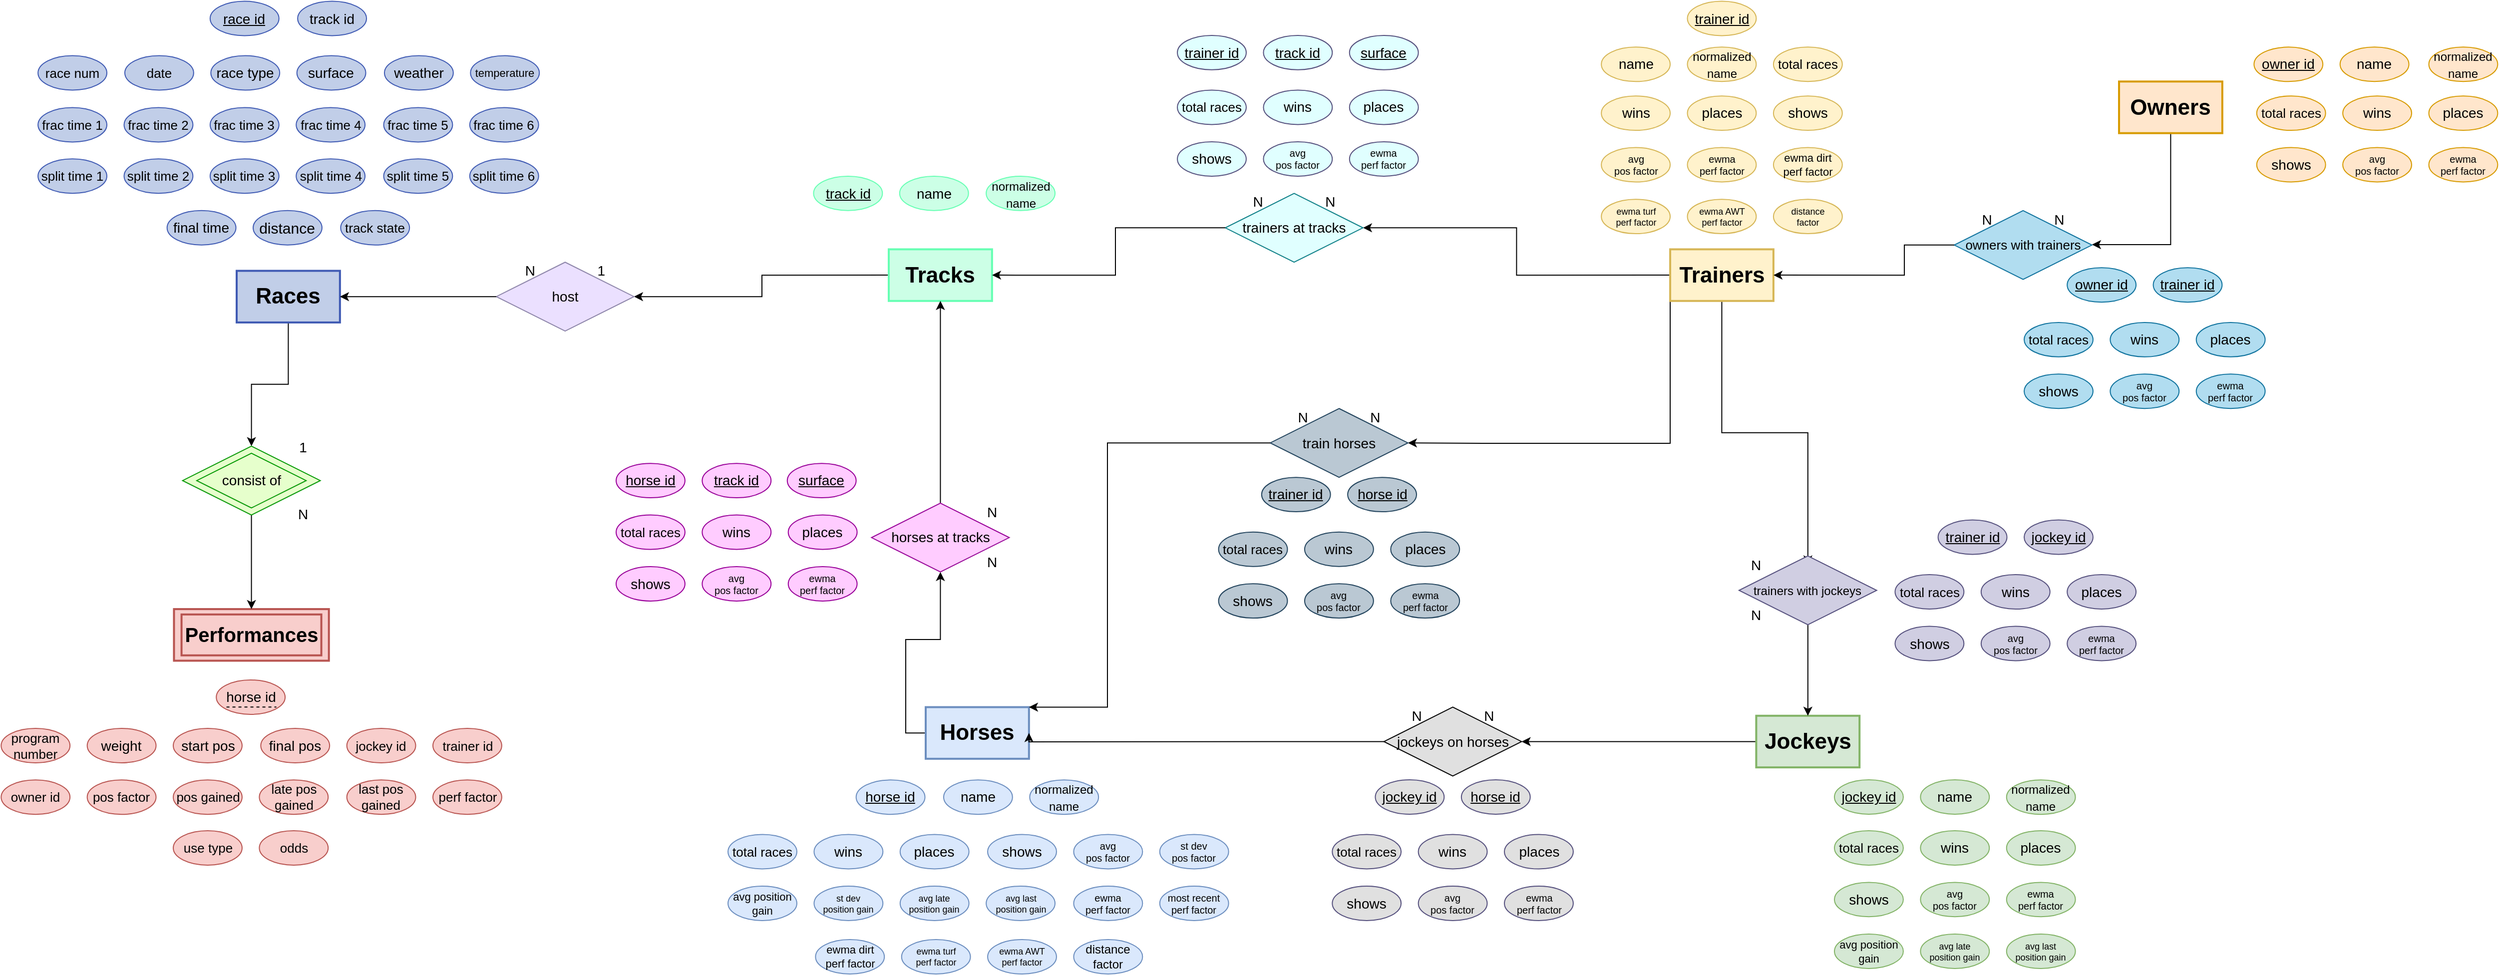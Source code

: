 <mxfile version="24.8.0">
  <diagram id="R2lEEEUBdFMjLlhIrx00" name="Page-1">
    <mxGraphModel dx="2924" dy="1042" grid="1" gridSize="10" guides="1" tooltips="1" connect="1" arrows="1" fold="1" page="1" pageScale="1" pageWidth="850" pageHeight="1100" math="0" shadow="0" extFonts="Permanent Marker^https://fonts.googleapis.com/css?family=Permanent+Marker">
      <root>
        <mxCell id="0" />
        <mxCell id="1" parent="0" />
        <mxCell id="imJ08O7aE8gu0QzwsTVR-275" style="edgeStyle=orthogonalEdgeStyle;rounded=0;orthogonalLoop=1;jettySize=auto;html=1;exitX=0.5;exitY=1;exitDx=0;exitDy=0;entryX=0.5;entryY=0;entryDx=0;entryDy=0;" parent="1" source="j_OEzUGsQaTigC9FzTrX-2" target="imJ08O7aE8gu0QzwsTVR-7" edge="1">
          <mxGeometry relative="1" as="geometry">
            <mxPoint x="-590" y="500" as="targetPoint" />
          </mxGeometry>
        </mxCell>
        <mxCell id="j_OEzUGsQaTigC9FzTrX-2" value="Races" style="text;html=1;align=center;verticalAlign=middle;whiteSpace=wrap;rounded=0;strokeColor=#3F5AB3;fillColor=#C1CEE8;strokeWidth=2;fontStyle=1;container=0;fontSize=22;" parent="1" vertex="1">
          <mxGeometry x="-609.996" y="330.243" width="103.415" height="51.707" as="geometry" />
        </mxCell>
        <mxCell id="imJ08O7aE8gu0QzwsTVR-168" style="edgeStyle=orthogonalEdgeStyle;rounded=0;orthogonalLoop=1;jettySize=auto;html=1;exitX=0;exitY=0.5;exitDx=0;exitDy=0;entryX=0.5;entryY=1;entryDx=0;entryDy=0;" parent="1" source="j_OEzUGsQaTigC9FzTrX-4" target="j_OEzUGsQaTigC9FzTrX-57" edge="1">
          <mxGeometry relative="1" as="geometry" />
        </mxCell>
        <mxCell id="j_OEzUGsQaTigC9FzTrX-4" value="Horses" style="text;html=1;align=center;verticalAlign=middle;whiteSpace=wrap;rounded=0;strokeColor=#6c8ebf;fillColor=#dae8fc;strokeWidth=2;fontStyle=1;container=0;fontSize=22;" parent="1" vertex="1">
          <mxGeometry x="80.0" y="767.237" width="103.415" height="51.707" as="geometry" />
        </mxCell>
        <mxCell id="imJ08O7aE8gu0QzwsTVR-159" style="edgeStyle=orthogonalEdgeStyle;rounded=0;orthogonalLoop=1;jettySize=auto;html=1;exitX=0;exitY=0.5;exitDx=0;exitDy=0;entryX=1;entryY=1;entryDx=0;entryDy=0;" parent="1" source="j_OEzUGsQaTigC9FzTrX-5" target="j_OEzUGsQaTigC9FzTrX-54" edge="1">
          <mxGeometry relative="1" as="geometry">
            <Array as="points">
              <mxPoint x="730" y="802" />
              <mxPoint x="730" y="802" />
            </Array>
          </mxGeometry>
        </mxCell>
        <mxCell id="j_OEzUGsQaTigC9FzTrX-5" value="Jockeys" style="text;html=1;align=center;verticalAlign=middle;whiteSpace=wrap;rounded=0;strokeColor=#82b366;fillColor=#d5e8d4;strokeWidth=2;fontStyle=1;container=0;fontSize=22;" parent="1" vertex="1">
          <mxGeometry x="911.701" y="775.86" width="103.415" height="51.707" as="geometry" />
        </mxCell>
        <mxCell id="imJ08O7aE8gu0QzwsTVR-272" style="edgeStyle=orthogonalEdgeStyle;rounded=0;orthogonalLoop=1;jettySize=auto;html=1;exitX=0;exitY=0.5;exitDx=0;exitDy=0;entryX=1;entryY=1;entryDx=0;entryDy=0;" parent="1" source="j_OEzUGsQaTigC9FzTrX-6" target="j_OEzUGsQaTigC9FzTrX-49" edge="1">
          <mxGeometry relative="1" as="geometry">
            <Array as="points">
              <mxPoint x="-84" y="335" />
              <mxPoint x="-84" y="356" />
            </Array>
          </mxGeometry>
        </mxCell>
        <mxCell id="j_OEzUGsQaTigC9FzTrX-6" value="Tracks" style="text;html=1;align=center;verticalAlign=middle;whiteSpace=wrap;rounded=0;strokeColor=#66FFB3;fillColor=#CCFFE6;strokeWidth=2;fontStyle=1;container=0;fontSize=22;" parent="1" vertex="1">
          <mxGeometry x="43.002" y="308.702" width="103.415" height="51.707" as="geometry" />
        </mxCell>
        <mxCell id="imJ08O7aE8gu0QzwsTVR-165" style="edgeStyle=orthogonalEdgeStyle;rounded=0;orthogonalLoop=1;jettySize=auto;html=1;exitX=0.5;exitY=1;exitDx=0;exitDy=0;entryX=1;entryY=1;entryDx=0;entryDy=0;" parent="1" source="j_OEzUGsQaTigC9FzTrX-7" target="j_OEzUGsQaTigC9FzTrX-51" edge="1">
          <mxGeometry relative="1" as="geometry">
            <Array as="points">
              <mxPoint x="1327" y="304" />
              <mxPoint x="1248" y="304" />
            </Array>
          </mxGeometry>
        </mxCell>
        <mxCell id="j_OEzUGsQaTigC9FzTrX-7" value="Owners" style="text;html=1;align=center;verticalAlign=middle;whiteSpace=wrap;rounded=0;strokeColor=#d79b00;fillColor=#ffe6cc;strokeWidth=2;fontStyle=1;flipH=0;flipV=1;container=0;fontSize=22;" parent="1" vertex="1">
          <mxGeometry x="1275.003" y="140.654" width="103.415" height="51.707" as="geometry" />
        </mxCell>
        <mxCell id="imJ08O7aE8gu0QzwsTVR-155" style="edgeStyle=orthogonalEdgeStyle;rounded=0;orthogonalLoop=1;jettySize=auto;html=1;exitX=0.5;exitY=1;exitDx=0;exitDy=0;entryX=1;entryY=0;entryDx=0;entryDy=0;" parent="1" source="j_OEzUGsQaTigC9FzTrX-8" target="imJ08O7aE8gu0QzwsTVR-152" edge="1">
          <mxGeometry relative="1" as="geometry" />
        </mxCell>
        <mxCell id="imJ08O7aE8gu0QzwsTVR-160" style="edgeStyle=orthogonalEdgeStyle;rounded=0;orthogonalLoop=1;jettySize=auto;html=1;exitX=0;exitY=1;exitDx=0;exitDy=0;entryX=1;entryY=1;entryDx=0;entryDy=0;" parent="1" source="j_OEzUGsQaTigC9FzTrX-8" target="j_OEzUGsQaTigC9FzTrX-65" edge="1">
          <mxGeometry relative="1" as="geometry">
            <Array as="points">
              <mxPoint x="825" y="503" />
              <mxPoint x="638" y="503" />
            </Array>
          </mxGeometry>
        </mxCell>
        <mxCell id="imJ08O7aE8gu0QzwsTVR-171" style="edgeStyle=orthogonalEdgeStyle;rounded=0;orthogonalLoop=1;jettySize=auto;html=1;exitX=0;exitY=0.5;exitDx=0;exitDy=0;entryX=1;entryY=0.5;entryDx=0;entryDy=0;" parent="1" source="j_OEzUGsQaTigC9FzTrX-8" target="j_OEzUGsQaTigC9FzTrX-74" edge="1">
          <mxGeometry relative="1" as="geometry" />
        </mxCell>
        <mxCell id="j_OEzUGsQaTigC9FzTrX-8" value="Trainers" style="text;html=1;align=center;verticalAlign=middle;whiteSpace=wrap;rounded=0;strokeColor=#d6b656;fillColor=#fff2cc;strokeWidth=2;fontStyle=1;container=0;fontSize=22;" parent="1" vertex="1">
          <mxGeometry x="825.521" y="308.702" width="103.415" height="51.707" as="geometry" />
        </mxCell>
        <mxCell id="j_OEzUGsQaTigC9FzTrX-15" value="&lt;font style=&quot;font-size: 14px;&quot;&gt;host&lt;/font&gt;" style="rhombus;whiteSpace=wrap;html=1;container=0;fontSize=14;fillColor=#EBE0FF;strokeColor=#8F87AB;" parent="1" vertex="1">
          <mxGeometry x="-350.004" y="321.621" width="137.886" height="68.943" as="geometry" />
        </mxCell>
        <mxCell id="j_OEzUGsQaTigC9FzTrX-22" value="&lt;font style=&quot;font-size: 14px;&quot;&gt;jockeys on horses&lt;/font&gt;" style="rhombus;whiteSpace=wrap;html=1;container=0;fontSize=14;fillColor=#E0E0E0;" parent="1" vertex="1">
          <mxGeometry x="538.859" y="767.239" width="137.886" height="68.943" as="geometry" />
        </mxCell>
        <mxCell id="j_OEzUGsQaTigC9FzTrX-37" value="&lt;font style=&quot;font-size: 13px;&quot;&gt;owners with trainers&lt;/font&gt;" style="rhombus;whiteSpace=wrap;html=1;fontSize=14;flipH=0;flipV=1;container=0;fillColor=#b1ddf0;strokeColor=#10739e;" parent="1" vertex="1">
          <mxGeometry x="1110.005" y="269.914" width="137.886" height="68.943" as="geometry" />
        </mxCell>
        <mxCell id="imJ08O7aE8gu0QzwsTVR-274" style="edgeStyle=orthogonalEdgeStyle;rounded=0;orthogonalLoop=1;jettySize=auto;html=1;exitX=0;exitY=1;exitDx=0;exitDy=0;entryX=1;entryY=0.5;entryDx=0;entryDy=0;" parent="1" source="j_OEzUGsQaTigC9FzTrX-49" target="j_OEzUGsQaTigC9FzTrX-2" edge="1">
          <mxGeometry relative="1" as="geometry">
            <Array as="points">
              <mxPoint x="-390" y="356" />
              <mxPoint x="-390" y="356" />
            </Array>
          </mxGeometry>
        </mxCell>
        <mxCell id="j_OEzUGsQaTigC9FzTrX-49" value="N&amp;nbsp; &amp;nbsp; &amp;nbsp; &amp;nbsp; &amp;nbsp; &amp;nbsp; &amp;nbsp; &amp;nbsp; 1" style="text;html=1;align=center;verticalAlign=middle;whiteSpace=wrap;rounded=0;container=0;fontSize=14;" parent="1" vertex="1">
          <mxGeometry x="-350.004" y="304.385" width="137.886" height="51.707" as="geometry" />
        </mxCell>
        <mxCell id="imJ08O7aE8gu0QzwsTVR-166" style="edgeStyle=orthogonalEdgeStyle;rounded=0;orthogonalLoop=1;jettySize=auto;html=1;exitX=0;exitY=1;exitDx=0;exitDy=0;entryX=1;entryY=0.5;entryDx=0;entryDy=0;" parent="1" source="j_OEzUGsQaTigC9FzTrX-51" target="j_OEzUGsQaTigC9FzTrX-8" edge="1">
          <mxGeometry relative="1" as="geometry">
            <Array as="points">
              <mxPoint x="1060" y="304" />
              <mxPoint x="1060" y="335" />
            </Array>
          </mxGeometry>
        </mxCell>
        <mxCell id="j_OEzUGsQaTigC9FzTrX-51" value="N&amp;nbsp; &amp;nbsp; &amp;nbsp; &amp;nbsp; &amp;nbsp; &amp;nbsp; &amp;nbsp; &amp;nbsp; N" style="text;html=1;align=center;verticalAlign=middle;whiteSpace=wrap;rounded=0;container=0;fontSize=14;fillColor=none;strokeColor=none;" parent="1" vertex="1">
          <mxGeometry x="1110.005" y="252.678" width="137.886" height="51.707" as="geometry" />
        </mxCell>
        <mxCell id="imJ08O7aE8gu0QzwsTVR-162" style="edgeStyle=orthogonalEdgeStyle;rounded=0;orthogonalLoop=1;jettySize=auto;html=1;exitX=0;exitY=1;exitDx=0;exitDy=0;entryX=1;entryY=0.5;entryDx=0;entryDy=0;" parent="1" source="j_OEzUGsQaTigC9FzTrX-54" target="j_OEzUGsQaTigC9FzTrX-4" edge="1">
          <mxGeometry relative="1" as="geometry">
            <Array as="points">
              <mxPoint x="470" y="802" />
              <mxPoint x="470" y="802" />
            </Array>
          </mxGeometry>
        </mxCell>
        <mxCell id="j_OEzUGsQaTigC9FzTrX-54" value="N&amp;nbsp; &amp;nbsp; &amp;nbsp; &amp;nbsp; &amp;nbsp; &amp;nbsp; &amp;nbsp; &amp;nbsp; N" style="text;html=1;align=center;verticalAlign=middle;whiteSpace=wrap;rounded=0;container=0;fontSize=14;fillColor=none;" parent="1" vertex="1">
          <mxGeometry x="538.859" y="750.003" width="137.886" height="51.707" as="geometry" />
        </mxCell>
        <mxCell id="imJ08O7aE8gu0QzwsTVR-169" style="edgeStyle=orthogonalEdgeStyle;rounded=0;orthogonalLoop=1;jettySize=auto;html=1;exitX=0.5;exitY=0;exitDx=0;exitDy=0;entryX=0.5;entryY=1;entryDx=0;entryDy=0;" parent="1" source="j_OEzUGsQaTigC9FzTrX-57" target="j_OEzUGsQaTigC9FzTrX-6" edge="1">
          <mxGeometry relative="1" as="geometry" />
        </mxCell>
        <mxCell id="j_OEzUGsQaTigC9FzTrX-57" value="&lt;font style=&quot;font-size: 14px;&quot;&gt;horses at tracks&lt;/font&gt;" style="rhombus;whiteSpace=wrap;html=1;fontSize=14;container=0;fillColor=#FFCCFF;strokeColor=#990099;" parent="1" vertex="1">
          <mxGeometry x="25.771" y="562.926" width="137.886" height="68.943" as="geometry" />
        </mxCell>
        <mxCell id="j_OEzUGsQaTigC9FzTrX-64" value="&lt;font style=&quot;font-size: 14px;&quot;&gt;train horses&lt;/font&gt;" style="rhombus;whiteSpace=wrap;html=1;container=0;fontSize=14;fillColor=#bac8d3;strokeColor=#23445d;" parent="1" vertex="1">
          <mxGeometry x="425.004" y="468.131" width="137.886" height="68.943" as="geometry" />
        </mxCell>
        <mxCell id="imJ08O7aE8gu0QzwsTVR-161" style="edgeStyle=orthogonalEdgeStyle;rounded=0;orthogonalLoop=1;jettySize=auto;html=1;exitX=0;exitY=1;exitDx=0;exitDy=0;entryX=1;entryY=0;entryDx=0;entryDy=0;" parent="1" source="j_OEzUGsQaTigC9FzTrX-65" target="j_OEzUGsQaTigC9FzTrX-4" edge="1">
          <mxGeometry relative="1" as="geometry">
            <Array as="points">
              <mxPoint x="262" y="503" />
            </Array>
          </mxGeometry>
        </mxCell>
        <mxCell id="j_OEzUGsQaTigC9FzTrX-65" value="N&amp;nbsp; &amp;nbsp; &amp;nbsp; &amp;nbsp; &amp;nbsp; &amp;nbsp; &amp;nbsp; &amp;nbsp; N" style="text;html=1;align=center;verticalAlign=middle;whiteSpace=wrap;rounded=0;container=0;fontSize=14;fillColor=none;strokeColor=none;" parent="1" vertex="1">
          <mxGeometry x="425.004" y="450.895" width="137.886" height="51.707" as="geometry" />
        </mxCell>
        <mxCell id="j_OEzUGsQaTigC9FzTrX-74" value="trainers at tracks" style="rhombus;whiteSpace=wrap;html=1;fontSize=14;container=0;fillColor=#E0FFFF;strokeColor=#0e8088;" parent="1" vertex="1">
          <mxGeometry x="379.995" y="252.675" width="137.886" height="68.943" as="geometry" />
        </mxCell>
        <mxCell id="imJ08O7aE8gu0QzwsTVR-172" style="edgeStyle=orthogonalEdgeStyle;rounded=0;orthogonalLoop=1;jettySize=auto;html=1;exitX=0;exitY=1;exitDx=0;exitDy=0;entryX=1;entryY=0.5;entryDx=0;entryDy=0;" parent="1" source="j_OEzUGsQaTigC9FzTrX-75" target="j_OEzUGsQaTigC9FzTrX-6" edge="1">
          <mxGeometry relative="1" as="geometry">
            <Array as="points">
              <mxPoint x="270" y="287" />
              <mxPoint x="270" y="335" />
            </Array>
          </mxGeometry>
        </mxCell>
        <mxCell id="j_OEzUGsQaTigC9FzTrX-75" value="N&amp;nbsp; &amp;nbsp; &amp;nbsp; &amp;nbsp; &amp;nbsp; &amp;nbsp; &amp;nbsp; &amp;nbsp; N" style="text;html=1;align=center;verticalAlign=middle;whiteSpace=wrap;rounded=0;container=0;fontSize=14;fillColor=none;strokeColor=none;" parent="1" vertex="1">
          <mxGeometry x="379.995" y="235.439" width="137.886" height="51.707" as="geometry" />
        </mxCell>
        <mxCell id="imJ08O7aE8gu0QzwsTVR-156" style="edgeStyle=orthogonalEdgeStyle;rounded=0;orthogonalLoop=1;jettySize=auto;html=1;exitX=0.5;exitY=1;exitDx=0;exitDy=0;entryX=0.5;entryY=0;entryDx=0;entryDy=0;" parent="1" source="j_OEzUGsQaTigC9FzTrX-78" target="j_OEzUGsQaTigC9FzTrX-5" edge="1">
          <mxGeometry relative="1" as="geometry" />
        </mxCell>
        <mxCell id="j_OEzUGsQaTigC9FzTrX-78" value="&lt;font style=&quot;font-size: 12px;&quot;&gt;trainers with jockeys&lt;/font&gt;" style="rhombus;whiteSpace=wrap;html=1;fontSize=14;flipH=0;flipV=1;container=0;fillColor=#d0cee2;strokeColor=#56517e;" parent="1" vertex="1">
          <mxGeometry x="894.467" y="615.78" width="137.886" height="68.943" as="geometry" />
        </mxCell>
        <mxCell id="imJ08O7aE8gu0QzwsTVR-3" value="" style="text;html=1;align=center;verticalAlign=middle;whiteSpace=wrap;rounded=0;strokeColor=#b85450;fillColor=#f8cecc;strokeWidth=2;fontStyle=1;container=0;fontSize=22;" parent="1" vertex="1">
          <mxGeometry x="-672.77" y="669.035" width="155.122" height="51.707" as="geometry" />
        </mxCell>
        <mxCell id="imJ08O7aE8gu0QzwsTVR-276" style="edgeStyle=orthogonalEdgeStyle;rounded=0;orthogonalLoop=1;jettySize=auto;html=1;exitX=0.5;exitY=1;exitDx=0;exitDy=0;entryX=0.5;entryY=0;entryDx=0;entryDy=0;" parent="1" source="imJ08O7aE8gu0QzwsTVR-7" target="imJ08O7aE8gu0QzwsTVR-3" edge="1">
          <mxGeometry relative="1" as="geometry" />
        </mxCell>
        <mxCell id="imJ08O7aE8gu0QzwsTVR-7" value="" style="rhombus;whiteSpace=wrap;html=1;container=0;fontSize=14;fillColor=#E6FFCC;strokeColor=#009900;perimeterSpacing=0;" parent="1" vertex="1">
          <mxGeometry x="-664.15" y="505.857" width="137.886" height="68.943" as="geometry" />
        </mxCell>
        <mxCell id="imJ08O7aE8gu0QzwsTVR-86" value="total races" style="ellipse;whiteSpace=wrap;html=1;fontSize=13;container=0;fillColor=#dae8fc;strokeColor=#6c8ebf;" parent="1" vertex="1">
          <mxGeometry x="-117.973" y="894.8" width="68.943" height="34.472" as="geometry" />
        </mxCell>
        <mxCell id="imJ08O7aE8gu0QzwsTVR-87" value="wins" style="ellipse;whiteSpace=wrap;html=1;fontSize=14;container=0;fillColor=#dae8fc;strokeColor=#6c8ebf;" parent="1" vertex="1">
          <mxGeometry x="-31.794" y="894.8" width="68.943" height="34.472" as="geometry" />
        </mxCell>
        <mxCell id="imJ08O7aE8gu0QzwsTVR-88" value="places" style="ellipse;whiteSpace=wrap;html=1;fontSize=14;container=0;fillColor=#dae8fc;strokeColor=#6c8ebf;" parent="1" vertex="1">
          <mxGeometry x="54.385" y="894.8" width="68.943" height="34.472" as="geometry" />
        </mxCell>
        <mxCell id="imJ08O7aE8gu0QzwsTVR-89" value="shows" style="ellipse;whiteSpace=wrap;html=1;fontSize=14;container=0;fillColor=#dae8fc;strokeColor=#6c8ebf;" parent="1" vertex="1">
          <mxGeometry x="142.027" y="894.797" width="68.943" height="34.472" as="geometry" />
        </mxCell>
        <mxCell id="imJ08O7aE8gu0QzwsTVR-116" value="&lt;font style=&quot;font-size: 13px;&quot;&gt;total races&lt;/font&gt;" style="ellipse;whiteSpace=wrap;html=1;fontSize=14;container=0;fillColor=#ffe6cc;strokeColor=#d79b00;" parent="1" vertex="1">
          <mxGeometry x="1412.889" y="155.091" width="68.943" height="34.472" as="geometry" />
        </mxCell>
        <mxCell id="imJ08O7aE8gu0QzwsTVR-117" value="wins" style="ellipse;whiteSpace=wrap;html=1;fontSize=14;container=0;fillColor=#ffe6cc;strokeColor=#d79b00;" parent="1" vertex="1">
          <mxGeometry x="1499.068" y="155.091" width="68.943" height="34.472" as="geometry" />
        </mxCell>
        <mxCell id="imJ08O7aE8gu0QzwsTVR-118" value="places" style="ellipse;whiteSpace=wrap;html=1;fontSize=14;container=0;fillColor=#ffe6cc;strokeColor=#d79b00;" parent="1" vertex="1">
          <mxGeometry x="1585.247" y="155.091" width="68.943" height="34.472" as="geometry" />
        </mxCell>
        <mxCell id="imJ08O7aE8gu0QzwsTVR-119" value="shows" style="ellipse;whiteSpace=wrap;html=1;fontSize=14;container=0;fillColor=#ffe6cc;strokeColor=#d79b00;" parent="1" vertex="1">
          <mxGeometry x="1412.889" y="206.798" width="68.943" height="34.472" as="geometry" />
        </mxCell>
        <mxCell id="imJ08O7aE8gu0QzwsTVR-120" value="&lt;font style=&quot;font-size: 10px;&quot;&gt;avg&lt;/font&gt;&lt;div style=&quot;font-size: 10px;&quot;&gt;&lt;span style=&quot;background-color: initial; font-size: 10px;&quot;&gt;pos factor&lt;/span&gt;&lt;/div&gt;" style="ellipse;whiteSpace=wrap;html=1;fontSize=10;container=0;fillColor=#ffe6cc;strokeColor=#d79b00;" parent="1" vertex="1">
          <mxGeometry x="1499.068" y="206.798" width="68.943" height="34.472" as="geometry" />
        </mxCell>
        <mxCell id="imJ08O7aE8gu0QzwsTVR-121" value="&lt;font style=&quot;font-size: 10px;&quot;&gt; ewma&lt;/font&gt;&lt;div style=&quot;font-size: 10px;&quot;&gt;&lt;font style=&quot;font-size: 10px;&quot;&gt;perf factor&lt;/font&gt;&lt;/div&gt;" style="ellipse;whiteSpace=wrap;html=1;fontSize=10;container=0;fillColor=#ffe6cc;strokeColor=#d79b00;" parent="1" vertex="1">
          <mxGeometry x="1585.247" y="206.798" width="68.943" height="34.472" as="geometry" />
        </mxCell>
        <mxCell id="imJ08O7aE8gu0QzwsTVR-147" value="1&lt;div style=&quot;font-size: 14px;&quot;&gt;&lt;br style=&quot;font-size: 14px;&quot;&gt;&lt;/div&gt;&lt;div style=&quot;font-size: 14px;&quot;&gt;&lt;br style=&quot;font-size: 14px;&quot;&gt;&lt;/div&gt;&lt;div style=&quot;font-size: 14px;&quot;&gt;&lt;br style=&quot;font-size: 14px;&quot;&gt;&lt;/div&gt;&lt;div style=&quot;font-size: 14px;&quot;&gt;N&lt;/div&gt;" style="text;html=1;align=center;verticalAlign=middle;whiteSpace=wrap;rounded=0;container=0;fontSize=14;" parent="1" vertex="1">
          <mxGeometry x="-595.207" y="514.475" width="103.415" height="51.707" as="geometry" />
        </mxCell>
        <mxCell id="imJ08O7aE8gu0QzwsTVR-151" value="N&lt;div style=&quot;font-size: 14px;&quot;&gt;&lt;br style=&quot;font-size: 14px;&quot;&gt;&lt;/div&gt;&lt;div style=&quot;font-size: 14px;&quot;&gt;&lt;br style=&quot;font-size: 14px;&quot;&gt;&lt;/div&gt;&lt;div style=&quot;font-size: 14px;&quot;&gt;N&lt;/div&gt;" style="text;html=1;align=center;verticalAlign=middle;whiteSpace=wrap;rounded=0;container=0;fontSize=14;fillColor=none;" parent="1" vertex="1">
          <mxGeometry x="94.714" y="571.544" width="103.415" height="51.707" as="geometry" />
        </mxCell>
        <mxCell id="imJ08O7aE8gu0QzwsTVR-152" value="N&lt;div style=&quot;font-size: 14px;&quot;&gt;&lt;br style=&quot;font-size: 14px;&quot;&gt;&lt;/div&gt;&lt;div style=&quot;font-size: 14px;&quot;&gt;&lt;br style=&quot;font-size: 14px;&quot;&gt;&lt;/div&gt;&lt;div style=&quot;font-size: 14px;&quot;&gt;N&lt;/div&gt;" style="text;html=1;align=center;verticalAlign=middle;whiteSpace=wrap;rounded=0;container=0;fontSize=14;" parent="1" vertex="1">
          <mxGeometry x="859.995" y="624.398" width="103.415" height="51.707" as="geometry" />
        </mxCell>
        <mxCell id="imJ08O7aE8gu0QzwsTVR-173" value="&lt;u&gt;owner id&lt;/u&gt;" style="ellipse;whiteSpace=wrap;html=1;fontSize=14;container=0;fillColor=#ffe6cc;strokeColor=#d79b00;" parent="1" vertex="1">
          <mxGeometry x="1410.168" y="106.181" width="68.943" height="34.472" as="geometry" />
        </mxCell>
        <mxCell id="imJ08O7aE8gu0QzwsTVR-174" value="name" style="ellipse;whiteSpace=wrap;html=1;fontSize=14;container=0;fillColor=#ffe6cc;strokeColor=#d79b00;" parent="1" vertex="1">
          <mxGeometry x="1496.347" y="106.181" width="68.943" height="34.472" as="geometry" />
        </mxCell>
        <mxCell id="imJ08O7aE8gu0QzwsTVR-175" value="&lt;font style=&quot;font-size: 13px;&quot;&gt;total races&lt;/font&gt;" style="ellipse;whiteSpace=wrap;html=1;fontSize=14;container=0;fillColor=#b1ddf0;strokeColor=#10739e;" parent="1" vertex="1">
          <mxGeometry x="1179.999" y="381.951" width="68.943" height="34.472" as="geometry" />
        </mxCell>
        <mxCell id="imJ08O7aE8gu0QzwsTVR-176" value="wins" style="ellipse;whiteSpace=wrap;html=1;fontSize=14;container=0;fillColor=#b1ddf0;strokeColor=#10739e;" parent="1" vertex="1">
          <mxGeometry x="1266.178" y="381.951" width="68.943" height="34.472" as="geometry" />
        </mxCell>
        <mxCell id="imJ08O7aE8gu0QzwsTVR-177" value="places" style="ellipse;whiteSpace=wrap;html=1;fontSize=14;container=0;fillColor=#b1ddf0;strokeColor=#10739e;" parent="1" vertex="1">
          <mxGeometry x="1352.357" y="381.951" width="68.943" height="34.472" as="geometry" />
        </mxCell>
        <mxCell id="imJ08O7aE8gu0QzwsTVR-178" value="shows" style="ellipse;whiteSpace=wrap;html=1;fontSize=14;container=0;fillColor=#b1ddf0;strokeColor=#10739e;" parent="1" vertex="1">
          <mxGeometry x="1179.999" y="433.658" width="68.943" height="34.472" as="geometry" />
        </mxCell>
        <mxCell id="imJ08O7aE8gu0QzwsTVR-179" value="&lt;font style=&quot;font-size: 10px;&quot;&gt;avg&lt;/font&gt;&lt;div style=&quot;font-size: 10px;&quot;&gt;&lt;span style=&quot;background-color: initial; font-size: 10px;&quot;&gt;pos factor&lt;/span&gt;&lt;/div&gt;" style="ellipse;whiteSpace=wrap;html=1;fontSize=10;container=0;fillColor=#b1ddf0;strokeColor=#10739e;" parent="1" vertex="1">
          <mxGeometry x="1266.178" y="433.658" width="68.943" height="34.472" as="geometry" />
        </mxCell>
        <mxCell id="imJ08O7aE8gu0QzwsTVR-180" value="&lt;font style=&quot;font-size: 10px;&quot;&gt; ewma&lt;/font&gt;&lt;div style=&quot;font-size: 10px;&quot;&gt;&lt;font style=&quot;font-size: 10px;&quot;&gt;perf factor&lt;/font&gt;&lt;/div&gt;" style="ellipse;whiteSpace=wrap;html=1;fontSize=10;container=0;fillColor=#b1ddf0;strokeColor=#10739e;" parent="1" vertex="1">
          <mxGeometry x="1352.357" y="433.658" width="68.943" height="34.472" as="geometry" />
        </mxCell>
        <mxCell id="imJ08O7aE8gu0QzwsTVR-181" value="&lt;u&gt;owner id&lt;/u&gt;" style="ellipse;whiteSpace=wrap;html=1;fontSize=14;container=0;fillColor=#b1ddf0;strokeColor=#10739e;" parent="1" vertex="1">
          <mxGeometry x="1223.088" y="327.151" width="68.943" height="34.472" as="geometry" />
        </mxCell>
        <mxCell id="imJ08O7aE8gu0QzwsTVR-182" value="&lt;u&gt;trainer id&lt;/u&gt;" style="ellipse;whiteSpace=wrap;html=1;fontSize=14;container=0;fillColor=#b1ddf0;strokeColor=#10739e;" parent="1" vertex="1">
          <mxGeometry x="1309.267" y="327.151" width="68.943" height="34.472" as="geometry" />
        </mxCell>
        <mxCell id="imJ08O7aE8gu0QzwsTVR-183" value="&lt;font style=&quot;font-size: 13px;&quot;&gt;total races&lt;/font&gt;" style="ellipse;whiteSpace=wrap;html=1;fontSize=14;container=0;fillColor=#d0cee2;strokeColor=#56517e;" parent="1" vertex="1">
          <mxGeometry x="1050.729" y="634.561" width="68.943" height="34.472" as="geometry" />
        </mxCell>
        <mxCell id="imJ08O7aE8gu0QzwsTVR-184" value="wins" style="ellipse;whiteSpace=wrap;html=1;fontSize=14;container=0;fillColor=#d0cee2;strokeColor=#56517e;" parent="1" vertex="1">
          <mxGeometry x="1136.908" y="634.561" width="68.943" height="34.472" as="geometry" />
        </mxCell>
        <mxCell id="imJ08O7aE8gu0QzwsTVR-185" value="places" style="ellipse;whiteSpace=wrap;html=1;fontSize=14;container=0;fillColor=#d0cee2;strokeColor=#56517e;" parent="1" vertex="1">
          <mxGeometry x="1223.087" y="634.561" width="68.943" height="34.472" as="geometry" />
        </mxCell>
        <mxCell id="imJ08O7aE8gu0QzwsTVR-186" value="shows" style="ellipse;whiteSpace=wrap;html=1;fontSize=14;container=0;fillColor=#d0cee2;strokeColor=#56517e;" parent="1" vertex="1">
          <mxGeometry x="1050.729" y="686.268" width="68.943" height="34.472" as="geometry" />
        </mxCell>
        <mxCell id="imJ08O7aE8gu0QzwsTVR-187" value="&lt;font style=&quot;font-size: 10px;&quot;&gt;avg&lt;/font&gt;&lt;div style=&quot;font-size: 10px;&quot;&gt;&lt;span style=&quot;background-color: initial; font-size: 10px;&quot;&gt;pos factor&lt;/span&gt;&lt;/div&gt;" style="ellipse;whiteSpace=wrap;html=1;fontSize=10;container=0;fillColor=#d0cee2;strokeColor=#56517e;" parent="1" vertex="1">
          <mxGeometry x="1136.908" y="686.268" width="68.943" height="34.472" as="geometry" />
        </mxCell>
        <mxCell id="imJ08O7aE8gu0QzwsTVR-188" value="&lt;font style=&quot;font-size: 10px;&quot;&gt; ewma&lt;/font&gt;&lt;div style=&quot;font-size: 10px;&quot;&gt;&lt;font style=&quot;font-size: 10px;&quot;&gt;perf factor&lt;/font&gt;&lt;/div&gt;" style="ellipse;whiteSpace=wrap;html=1;fontSize=10;container=0;fillColor=#d0cee2;strokeColor=#56517e;" parent="1" vertex="1">
          <mxGeometry x="1223.087" y="686.268" width="68.943" height="34.472" as="geometry" />
        </mxCell>
        <mxCell id="imJ08O7aE8gu0QzwsTVR-189" value="&lt;u&gt;trainer id&lt;/u&gt;" style="ellipse;whiteSpace=wrap;html=1;fontSize=14;container=0;fillColor=#d0cee2;strokeColor=#56517e;" parent="1" vertex="1">
          <mxGeometry x="1093.818" y="579.761" width="68.943" height="34.472" as="geometry" />
        </mxCell>
        <mxCell id="imJ08O7aE8gu0QzwsTVR-190" value="&lt;u&gt;jockey id&lt;/u&gt;" style="ellipse;whiteSpace=wrap;html=1;fontSize=14;container=0;fillColor=#d0cee2;strokeColor=#56517e;" parent="1" vertex="1">
          <mxGeometry x="1179.997" y="579.761" width="68.943" height="34.472" as="geometry" />
        </mxCell>
        <mxCell id="imJ08O7aE8gu0QzwsTVR-191" value="&lt;font style=&quot;font-size: 13px;&quot;&gt;total races&lt;/font&gt;" style="ellipse;whiteSpace=wrap;html=1;fontSize=14;container=0;fillColor=#d5e8d4;strokeColor=#82b366;" parent="1" vertex="1">
          <mxGeometry x="989.999" y="890.981" width="68.943" height="34.472" as="geometry" />
        </mxCell>
        <mxCell id="imJ08O7aE8gu0QzwsTVR-192" value="wins" style="ellipse;whiteSpace=wrap;html=1;fontSize=14;container=0;fillColor=#d5e8d4;strokeColor=#82b366;" parent="1" vertex="1">
          <mxGeometry x="1076.178" y="890.981" width="68.943" height="34.472" as="geometry" />
        </mxCell>
        <mxCell id="imJ08O7aE8gu0QzwsTVR-193" value="places" style="ellipse;whiteSpace=wrap;html=1;fontSize=14;container=0;fillColor=#d5e8d4;strokeColor=#82b366;" parent="1" vertex="1">
          <mxGeometry x="1162.357" y="890.981" width="68.943" height="34.472" as="geometry" />
        </mxCell>
        <mxCell id="imJ08O7aE8gu0QzwsTVR-194" value="shows" style="ellipse;whiteSpace=wrap;html=1;fontSize=14;container=0;fillColor=#d5e8d4;strokeColor=#82b366;" parent="1" vertex="1">
          <mxGeometry x="989.999" y="942.688" width="68.943" height="34.472" as="geometry" />
        </mxCell>
        <mxCell id="imJ08O7aE8gu0QzwsTVR-195" value="&lt;font style=&quot;font-size: 10px;&quot;&gt;avg&lt;/font&gt;&lt;div style=&quot;font-size: 10px;&quot;&gt;&lt;span style=&quot;background-color: initial; font-size: 10px;&quot;&gt;pos factor&lt;/span&gt;&lt;/div&gt;" style="ellipse;whiteSpace=wrap;html=1;fontSize=10;container=0;fillColor=#d5e8d4;strokeColor=#82b366;" parent="1" vertex="1">
          <mxGeometry x="1076.178" y="942.688" width="68.943" height="34.472" as="geometry" />
        </mxCell>
        <mxCell id="imJ08O7aE8gu0QzwsTVR-196" value="&lt;font style=&quot;font-size: 10px;&quot;&gt; ewma&lt;/font&gt;&lt;div style=&quot;font-size: 10px;&quot;&gt;&lt;font style=&quot;font-size: 10px;&quot;&gt;perf factor&lt;/font&gt;&lt;/div&gt;" style="ellipse;whiteSpace=wrap;html=1;fontSize=10;container=0;fillColor=#d5e8d4;strokeColor=#82b366;" parent="1" vertex="1">
          <mxGeometry x="1162.357" y="942.688" width="68.943" height="34.472" as="geometry" />
        </mxCell>
        <mxCell id="imJ08O7aE8gu0QzwsTVR-197" value="&lt;u&gt;jockey id&lt;/u&gt;" style="ellipse;whiteSpace=wrap;html=1;fontSize=14;container=0;fillColor=#d5e8d4;strokeColor=#82b366;" parent="1" vertex="1">
          <mxGeometry x="989.998" y="840.001" width="68.943" height="34.472" as="geometry" />
        </mxCell>
        <mxCell id="imJ08O7aE8gu0QzwsTVR-198" value="name" style="ellipse;whiteSpace=wrap;html=1;fontSize=14;container=0;fillColor=#d5e8d4;strokeColor=#82b366;" parent="1" vertex="1">
          <mxGeometry x="1076.177" y="840.001" width="68.943" height="34.472" as="geometry" />
        </mxCell>
        <mxCell id="imJ08O7aE8gu0QzwsTVR-199" value="avg position&lt;div style=&quot;font-size: 11px;&quot;&gt;&lt;span style=&quot;background-color: initial; font-size: 11px;&quot;&gt;gain&lt;/span&gt;&lt;/div&gt;" style="ellipse;whiteSpace=wrap;html=1;fontSize=11;container=0;fillColor=#d5e8d4;strokeColor=#82b366;" parent="1" vertex="1">
          <mxGeometry x="989.999" y="994.468" width="68.943" height="34.472" as="geometry" />
        </mxCell>
        <mxCell id="imJ08O7aE8gu0QzwsTVR-200" value="avg late&lt;div style=&quot;font-size: 9px;&quot;&gt;position gain&lt;/div&gt;" style="ellipse;whiteSpace=wrap;html=1;fontSize=9;container=0;fillColor=#d5e8d4;strokeColor=#82b366;" parent="1" vertex="1">
          <mxGeometry x="1076.179" y="994.468" width="68.943" height="34.472" as="geometry" />
        </mxCell>
        <mxCell id="imJ08O7aE8gu0QzwsTVR-201" value="avg last&lt;div style=&quot;font-size: 9px;&quot;&gt;position gain&lt;/div&gt;" style="ellipse;whiteSpace=wrap;html=1;fontSize=9;container=0;fillColor=#d5e8d4;strokeColor=#82b366;" parent="1" vertex="1">
          <mxGeometry x="1162.359" y="994.468" width="68.943" height="34.472" as="geometry" />
        </mxCell>
        <mxCell id="imJ08O7aE8gu0QzwsTVR-202" value="&lt;font style=&quot;font-size: 13px;&quot;&gt;total races&lt;/font&gt;" style="ellipse;whiteSpace=wrap;html=1;fontSize=14;container=0;fillColor=#fff2cc;strokeColor=#d6b656;" parent="1" vertex="1">
          <mxGeometry x="928.939" y="106.181" width="68.943" height="34.472" as="geometry" />
        </mxCell>
        <mxCell id="imJ08O7aE8gu0QzwsTVR-203" value="wins" style="ellipse;whiteSpace=wrap;html=1;fontSize=14;container=0;fillColor=#fff2cc;strokeColor=#d6b656;" parent="1" vertex="1">
          <mxGeometry x="756.578" y="155.091" width="68.943" height="34.472" as="geometry" />
        </mxCell>
        <mxCell id="imJ08O7aE8gu0QzwsTVR-204" value="places" style="ellipse;whiteSpace=wrap;html=1;fontSize=14;container=0;fillColor=#fff2cc;strokeColor=#d6b656;" parent="1" vertex="1">
          <mxGeometry x="842.757" y="155.091" width="68.943" height="34.472" as="geometry" />
        </mxCell>
        <mxCell id="imJ08O7aE8gu0QzwsTVR-205" value="shows" style="ellipse;whiteSpace=wrap;html=1;fontSize=14;container=0;fillColor=#fff2cc;strokeColor=#d6b656;" parent="1" vertex="1">
          <mxGeometry x="928.939" y="155.088" width="68.943" height="34.472" as="geometry" />
        </mxCell>
        <mxCell id="imJ08O7aE8gu0QzwsTVR-206" value="&lt;font style=&quot;font-size: 10px;&quot;&gt;avg&lt;/font&gt;&lt;div style=&quot;font-size: 10px;&quot;&gt;&lt;span style=&quot;background-color: initial; font-size: 10px;&quot;&gt;pos factor&lt;/span&gt;&lt;/div&gt;" style="ellipse;whiteSpace=wrap;html=1;fontSize=10;container=0;fillColor=#fff2cc;strokeColor=#d6b656;" parent="1" vertex="1">
          <mxGeometry x="756.578" y="206.798" width="68.943" height="34.472" as="geometry" />
        </mxCell>
        <mxCell id="imJ08O7aE8gu0QzwsTVR-207" value="&lt;font style=&quot;font-size: 10px;&quot;&gt; ewma&lt;/font&gt;&lt;div style=&quot;font-size: 10px;&quot;&gt;&lt;font style=&quot;font-size: 10px;&quot;&gt;perf factor&lt;/font&gt;&lt;/div&gt;" style="ellipse;whiteSpace=wrap;html=1;fontSize=10;container=0;fillColor=#fff2cc;strokeColor=#d6b656;" parent="1" vertex="1">
          <mxGeometry x="842.757" y="206.798" width="68.943" height="34.472" as="geometry" />
        </mxCell>
        <mxCell id="imJ08O7aE8gu0QzwsTVR-208" value="&lt;u&gt;trainer id&lt;/u&gt;" style="ellipse;whiteSpace=wrap;html=1;fontSize=14;container=0;fillColor=#fff2cc;strokeColor=#d6b656;" parent="1" vertex="1">
          <mxGeometry x="842.758" y="60.271" width="68.943" height="34.472" as="geometry" />
        </mxCell>
        <mxCell id="imJ08O7aE8gu0QzwsTVR-209" value="name" style="ellipse;whiteSpace=wrap;html=1;fontSize=14;container=0;fillColor=#fff2cc;strokeColor=#d6b656;" parent="1" vertex="1">
          <mxGeometry x="756.577" y="106.181" width="68.943" height="34.472" as="geometry" />
        </mxCell>
        <mxCell id="imJ08O7aE8gu0QzwsTVR-210" value=" ewma dirt&lt;div&gt;perf factor&lt;/div&gt;" style="ellipse;whiteSpace=wrap;html=1;fontSize=11;container=0;fillColor=#fff2cc;strokeColor=#d6b656;" parent="1" vertex="1">
          <mxGeometry x="928.939" y="206.798" width="68.943" height="34.472" as="geometry" />
        </mxCell>
        <mxCell id="imJ08O7aE8gu0QzwsTVR-211" value=" ewma turf&lt;div&gt;perf factor&lt;/div&gt;" style="ellipse;whiteSpace=wrap;html=1;fontSize=9;container=0;fillColor=#fff2cc;strokeColor=#d6b656;" parent="1" vertex="1">
          <mxGeometry x="756.579" y="258.578" width="68.943" height="34.472" as="geometry" />
        </mxCell>
        <mxCell id="imJ08O7aE8gu0QzwsTVR-212" value=" ewma AWT&lt;div&gt;perf factor&lt;/div&gt;" style="ellipse;whiteSpace=wrap;html=1;fontSize=9;container=0;fillColor=#fff2cc;strokeColor=#d6b656;" parent="1" vertex="1">
          <mxGeometry x="842.759" y="258.578" width="68.943" height="34.472" as="geometry" />
        </mxCell>
        <mxCell id="imJ08O7aE8gu0QzwsTVR-213" value="&lt;font style=&quot;font-size: 13px;&quot;&gt;total races&lt;/font&gt;" style="ellipse;whiteSpace=wrap;html=1;fontSize=14;container=0;fillColor=#bac8d3;strokeColor=#23445d;" parent="1" vertex="1">
          <mxGeometry x="373.299" y="591.871" width="68.943" height="34.472" as="geometry" />
        </mxCell>
        <mxCell id="imJ08O7aE8gu0QzwsTVR-214" value="wins" style="ellipse;whiteSpace=wrap;html=1;fontSize=14;container=0;fillColor=#bac8d3;strokeColor=#23445d;" parent="1" vertex="1">
          <mxGeometry x="459.478" y="591.871" width="68.943" height="34.472" as="geometry" />
        </mxCell>
        <mxCell id="imJ08O7aE8gu0QzwsTVR-215" value="places" style="ellipse;whiteSpace=wrap;html=1;fontSize=14;container=0;fillColor=#bac8d3;strokeColor=#23445d;" parent="1" vertex="1">
          <mxGeometry x="545.657" y="591.871" width="68.943" height="34.472" as="geometry" />
        </mxCell>
        <mxCell id="imJ08O7aE8gu0QzwsTVR-216" value="shows" style="ellipse;whiteSpace=wrap;html=1;fontSize=14;container=0;fillColor=#bac8d3;strokeColor=#23445d;" parent="1" vertex="1">
          <mxGeometry x="373.299" y="643.578" width="68.943" height="34.472" as="geometry" />
        </mxCell>
        <mxCell id="imJ08O7aE8gu0QzwsTVR-217" value="&lt;font style=&quot;font-size: 10px;&quot;&gt;avg&lt;/font&gt;&lt;div style=&quot;font-size: 10px;&quot;&gt;&lt;span style=&quot;background-color: initial; font-size: 10px;&quot;&gt;pos factor&lt;/span&gt;&lt;/div&gt;" style="ellipse;whiteSpace=wrap;html=1;fontSize=10;container=0;fillColor=#bac8d3;strokeColor=#23445d;" parent="1" vertex="1">
          <mxGeometry x="459.478" y="643.578" width="68.943" height="34.472" as="geometry" />
        </mxCell>
        <mxCell id="imJ08O7aE8gu0QzwsTVR-218" value="&lt;font style=&quot;font-size: 10px;&quot;&gt; ewma&lt;/font&gt;&lt;div style=&quot;font-size: 10px;&quot;&gt;&lt;font style=&quot;font-size: 10px;&quot;&gt;perf factor&lt;/font&gt;&lt;/div&gt;" style="ellipse;whiteSpace=wrap;html=1;fontSize=10;container=0;fillColor=#bac8d3;strokeColor=#23445d;" parent="1" vertex="1">
          <mxGeometry x="545.657" y="643.578" width="68.943" height="34.472" as="geometry" />
        </mxCell>
        <mxCell id="imJ08O7aE8gu0QzwsTVR-219" value="&lt;u&gt;trainer id&lt;/u&gt;" style="ellipse;whiteSpace=wrap;html=1;fontSize=14;container=0;fillColor=#bac8d3;strokeColor=#23445d;" parent="1" vertex="1">
          <mxGeometry x="416.388" y="537.071" width="68.943" height="34.472" as="geometry" />
        </mxCell>
        <mxCell id="imJ08O7aE8gu0QzwsTVR-220" value="&lt;u&gt;horse id&lt;/u&gt;" style="ellipse;whiteSpace=wrap;html=1;fontSize=14;container=0;fillColor=#bac8d3;strokeColor=#23445d;" parent="1" vertex="1">
          <mxGeometry x="502.567" y="537.071" width="68.943" height="34.472" as="geometry" />
        </mxCell>
        <mxCell id="imJ08O7aE8gu0QzwsTVR-221" value="&lt;font style=&quot;font-size: 13px;&quot;&gt;total races&lt;/font&gt;" style="ellipse;whiteSpace=wrap;html=1;fontSize=14;container=0;fillColor=#E0E0E0;strokeColor=#56517e;" parent="1" vertex="1">
          <mxGeometry x="487.149" y="894.801" width="68.943" height="34.472" as="geometry" />
        </mxCell>
        <mxCell id="imJ08O7aE8gu0QzwsTVR-222" value="wins" style="ellipse;whiteSpace=wrap;html=1;fontSize=14;container=0;fillColor=#E0E0E0;strokeColor=#56517e;" parent="1" vertex="1">
          <mxGeometry x="573.328" y="894.801" width="68.943" height="34.472" as="geometry" />
        </mxCell>
        <mxCell id="imJ08O7aE8gu0QzwsTVR-223" value="places" style="ellipse;whiteSpace=wrap;html=1;fontSize=14;container=0;fillColor=#E0E0E0;strokeColor=#56517e;" parent="1" vertex="1">
          <mxGeometry x="659.507" y="894.801" width="68.943" height="34.472" as="geometry" />
        </mxCell>
        <mxCell id="imJ08O7aE8gu0QzwsTVR-224" value="shows" style="ellipse;whiteSpace=wrap;html=1;fontSize=14;container=0;fillColor=#E0E0E0;strokeColor=#56517e;" parent="1" vertex="1">
          <mxGeometry x="487.149" y="946.508" width="68.943" height="34.472" as="geometry" />
        </mxCell>
        <mxCell id="imJ08O7aE8gu0QzwsTVR-225" value="&lt;font style=&quot;font-size: 10px;&quot;&gt;avg&lt;/font&gt;&lt;div style=&quot;font-size: 10px;&quot;&gt;&lt;span style=&quot;background-color: initial; font-size: 10px;&quot;&gt;pos factor&lt;/span&gt;&lt;/div&gt;" style="ellipse;whiteSpace=wrap;html=1;fontSize=10;container=0;fillColor=#E0E0E0;strokeColor=#56517e;" parent="1" vertex="1">
          <mxGeometry x="573.328" y="946.508" width="68.943" height="34.472" as="geometry" />
        </mxCell>
        <mxCell id="imJ08O7aE8gu0QzwsTVR-226" value="&lt;font style=&quot;font-size: 10px;&quot;&gt; ewma&lt;/font&gt;&lt;div style=&quot;font-size: 10px;&quot;&gt;&lt;font style=&quot;font-size: 10px;&quot;&gt;perf factor&lt;/font&gt;&lt;/div&gt;" style="ellipse;whiteSpace=wrap;html=1;fontSize=10;container=0;fillColor=#E0E0E0;strokeColor=#56517e;" parent="1" vertex="1">
          <mxGeometry x="659.507" y="946.508" width="68.943" height="34.472" as="geometry" />
        </mxCell>
        <mxCell id="imJ08O7aE8gu0QzwsTVR-227" value="&lt;u&gt;jockey id&lt;/u&gt;" style="ellipse;whiteSpace=wrap;html=1;fontSize=14;container=0;fillColor=#E0E0E0;strokeColor=#56517e;" parent="1" vertex="1">
          <mxGeometry x="530.238" y="840.001" width="68.943" height="34.472" as="geometry" />
        </mxCell>
        <mxCell id="imJ08O7aE8gu0QzwsTVR-228" value="&lt;u&gt;horse id&lt;/u&gt;" style="ellipse;whiteSpace=wrap;html=1;fontSize=14;container=0;fillColor=#E0E0E0;strokeColor=#56517e;" parent="1" vertex="1">
          <mxGeometry x="616.417" y="840.001" width="68.943" height="34.472" as="geometry" />
        </mxCell>
        <mxCell id="imJ08O7aE8gu0QzwsTVR-229" value="&lt;font style=&quot;font-size: 13px;&quot;&gt;total races&lt;/font&gt;" style="ellipse;whiteSpace=wrap;html=1;fontSize=14;container=0;fillColor=#E0FFFF;strokeColor=#56517E;" parent="1" vertex="1">
          <mxGeometry x="332.029" y="149.261" width="68.943" height="34.472" as="geometry" />
        </mxCell>
        <mxCell id="imJ08O7aE8gu0QzwsTVR-230" value="wins" style="ellipse;whiteSpace=wrap;html=1;fontSize=14;container=0;fillColor=#E0FFFF;strokeColor=#56517E;" parent="1" vertex="1">
          <mxGeometry x="418.208" y="149.261" width="68.943" height="34.472" as="geometry" />
        </mxCell>
        <mxCell id="imJ08O7aE8gu0QzwsTVR-231" value="places" style="ellipse;whiteSpace=wrap;html=1;fontSize=14;container=0;fillColor=#E0FFFF;strokeColor=#56517E;" parent="1" vertex="1">
          <mxGeometry x="504.387" y="149.261" width="68.943" height="34.472" as="geometry" />
        </mxCell>
        <mxCell id="imJ08O7aE8gu0QzwsTVR-232" value="shows" style="ellipse;whiteSpace=wrap;html=1;fontSize=14;container=0;fillColor=#E0FFFF;strokeColor=#56517E;" parent="1" vertex="1">
          <mxGeometry x="332.029" y="200.968" width="68.943" height="34.472" as="geometry" />
        </mxCell>
        <mxCell id="imJ08O7aE8gu0QzwsTVR-233" value="&lt;font style=&quot;font-size: 10px;&quot;&gt;avg&lt;/font&gt;&lt;div style=&quot;font-size: 10px;&quot;&gt;&lt;span style=&quot;background-color: initial; font-size: 10px;&quot;&gt;pos factor&lt;/span&gt;&lt;/div&gt;" style="ellipse;whiteSpace=wrap;html=1;fontSize=10;container=0;fillColor=#E0FFFF;strokeColor=#56517E;" parent="1" vertex="1">
          <mxGeometry x="418.208" y="200.968" width="68.943" height="34.472" as="geometry" />
        </mxCell>
        <mxCell id="imJ08O7aE8gu0QzwsTVR-234" value="&lt;font style=&quot;font-size: 10px;&quot;&gt; ewma&lt;/font&gt;&lt;div style=&quot;font-size: 10px;&quot;&gt;&lt;font style=&quot;font-size: 10px;&quot;&gt;perf factor&lt;/font&gt;&lt;/div&gt;" style="ellipse;whiteSpace=wrap;html=1;fontSize=10;container=0;fillColor=#E0FFFF;strokeColor=#56517E;" parent="1" vertex="1">
          <mxGeometry x="504.387" y="200.968" width="68.943" height="34.472" as="geometry" />
        </mxCell>
        <mxCell id="imJ08O7aE8gu0QzwsTVR-235" value="&lt;u&gt;trainer id&lt;/u&gt;" style="ellipse;whiteSpace=wrap;html=1;fontSize=14;container=0;fillColor=#E0FFFF;strokeColor=#56517E;" parent="1" vertex="1">
          <mxGeometry x="332.028" y="94.461" width="68.943" height="34.472" as="geometry" />
        </mxCell>
        <mxCell id="imJ08O7aE8gu0QzwsTVR-236" value="&lt;u&gt;track id&lt;/u&gt;" style="ellipse;whiteSpace=wrap;html=1;fontSize=14;container=0;fillColor=#E0FFFF;strokeColor=#56517E;" parent="1" vertex="1">
          <mxGeometry x="418.207" y="94.461" width="68.943" height="34.472" as="geometry" />
        </mxCell>
        <mxCell id="imJ08O7aE8gu0QzwsTVR-237" value="&lt;font style=&quot;font-size: 13px;&quot;&gt;total races&lt;/font&gt;" style="ellipse;whiteSpace=wrap;html=1;fontSize=14;container=0;fillColor=#FFCCFF;strokeColor=#990099;" parent="1" vertex="1">
          <mxGeometry x="-230.001" y="574.801" width="68.943" height="34.472" as="geometry" />
        </mxCell>
        <mxCell id="imJ08O7aE8gu0QzwsTVR-238" value="wins" style="ellipse;whiteSpace=wrap;html=1;fontSize=14;container=0;fillColor=#FFCCFF;strokeColor=#990099;" parent="1" vertex="1">
          <mxGeometry x="-143.822" y="574.801" width="68.943" height="34.472" as="geometry" />
        </mxCell>
        <mxCell id="imJ08O7aE8gu0QzwsTVR-239" value="places" style="ellipse;whiteSpace=wrap;html=1;fontSize=14;container=0;fillColor=#FFCCFF;strokeColor=#990099;" parent="1" vertex="1">
          <mxGeometry x="-57.643" y="574.801" width="68.943" height="34.472" as="geometry" />
        </mxCell>
        <mxCell id="imJ08O7aE8gu0QzwsTVR-240" value="shows" style="ellipse;whiteSpace=wrap;html=1;fontSize=14;container=0;fillColor=#FFCCFF;strokeColor=#990099;" parent="1" vertex="1">
          <mxGeometry x="-230.001" y="626.508" width="68.943" height="34.472" as="geometry" />
        </mxCell>
        <mxCell id="imJ08O7aE8gu0QzwsTVR-241" value="&lt;font style=&quot;font-size: 10px;&quot;&gt;avg&lt;/font&gt;&lt;div style=&quot;font-size: 10px;&quot;&gt;&lt;span style=&quot;background-color: initial; font-size: 10px;&quot;&gt;pos factor&lt;/span&gt;&lt;/div&gt;" style="ellipse;whiteSpace=wrap;html=1;fontSize=10;container=0;fillColor=#FFCCFF;strokeColor=#990099;" parent="1" vertex="1">
          <mxGeometry x="-143.822" y="626.508" width="68.943" height="34.472" as="geometry" />
        </mxCell>
        <mxCell id="imJ08O7aE8gu0QzwsTVR-242" value="&lt;font style=&quot;font-size: 10px;&quot;&gt; ewma&lt;/font&gt;&lt;div style=&quot;font-size: 10px;&quot;&gt;&lt;font style=&quot;font-size: 10px;&quot;&gt;perf factor&lt;/font&gt;&lt;/div&gt;" style="ellipse;whiteSpace=wrap;html=1;fontSize=10;container=0;fillColor=#FFCCFF;strokeColor=#990099;" parent="1" vertex="1">
          <mxGeometry x="-57.643" y="626.508" width="68.943" height="34.472" as="geometry" />
        </mxCell>
        <mxCell id="imJ08O7aE8gu0QzwsTVR-243" value="&lt;u&gt;horse id&lt;/u&gt;" style="ellipse;whiteSpace=wrap;html=1;fontSize=14;container=0;fillColor=#FFCCFF;strokeColor=#990099;" parent="1" vertex="1">
          <mxGeometry x="-230.002" y="523.091" width="68.943" height="34.472" as="geometry" />
        </mxCell>
        <mxCell id="imJ08O7aE8gu0QzwsTVR-244" value="&lt;u&gt;track id&lt;/u&gt;" style="ellipse;whiteSpace=wrap;html=1;fontSize=14;container=0;fillColor=#FFCCFF;strokeColor=#990099;" parent="1" vertex="1">
          <mxGeometry x="-143.823" y="523.091" width="68.943" height="34.472" as="geometry" />
        </mxCell>
        <mxCell id="imJ08O7aE8gu0QzwsTVR-251" value="&lt;u&gt;horse id&lt;/u&gt;" style="ellipse;whiteSpace=wrap;html=1;fontSize=14;container=0;fillColor=#dae8fc;strokeColor=#6c8ebf;" parent="1" vertex="1">
          <mxGeometry x="10.325" y="840.18" width="68.943" height="34.472" as="geometry" />
        </mxCell>
        <mxCell id="imJ08O7aE8gu0QzwsTVR-252" value="name" style="ellipse;whiteSpace=wrap;html=1;fontSize=14;container=0;fillColor=#dae8fc;strokeColor=#6c8ebf;" parent="1" vertex="1">
          <mxGeometry x="97.967" y="840.177" width="68.943" height="34.472" as="geometry" />
        </mxCell>
        <mxCell id="imJ08O7aE8gu0QzwsTVR-253" value="&lt;font style=&quot;font-size: 10px;&quot;&gt;avg&lt;/font&gt;&lt;div style=&quot;font-size: 10px;&quot;&gt;&lt;span style=&quot;background-color: initial; font-size: 10px;&quot;&gt;pos factor&lt;/span&gt;&lt;/div&gt;" style="ellipse;whiteSpace=wrap;html=1;fontSize=10;container=0;fillColor=#dae8fc;strokeColor=#6c8ebf;" parent="1" vertex="1">
          <mxGeometry x="228.208" y="894.798" width="68.943" height="34.472" as="geometry" />
        </mxCell>
        <mxCell id="imJ08O7aE8gu0QzwsTVR-254" value="st dev&lt;br&gt;&lt;div style=&quot;font-size: 10px;&quot;&gt;&lt;span style=&quot;background-color: initial; font-size: 10px;&quot;&gt;pos factor&lt;/span&gt;&lt;/div&gt;" style="ellipse;whiteSpace=wrap;html=1;fontSize=10;container=0;fillColor=#dae8fc;strokeColor=#6c8ebf;" parent="1" vertex="1">
          <mxGeometry x="314.388" y="894.798" width="68.943" height="34.472" as="geometry" />
        </mxCell>
        <mxCell id="imJ08O7aE8gu0QzwsTVR-256" value="avg position&lt;div style=&quot;font-size: 11px;&quot;&gt;&lt;span style=&quot;background-color: initial; font-size: 11px;&quot;&gt;gain&lt;/span&gt;&lt;/div&gt;" style="ellipse;whiteSpace=wrap;html=1;fontSize=11;container=0;fillColor=#dae8fc;strokeColor=#6c8ebf;" parent="1" vertex="1">
          <mxGeometry x="-117.971" y="946.508" width="68.943" height="34.472" as="geometry" />
        </mxCell>
        <mxCell id="imJ08O7aE8gu0QzwsTVR-257" value="st dev position&amp;nbsp;&lt;span style=&quot;background-color: initial; font-size: 9px;&quot;&gt;gain&lt;/span&gt;" style="ellipse;whiteSpace=wrap;html=1;fontSize=9;container=0;fillColor=#dae8fc;strokeColor=#6c8ebf;" parent="1" vertex="1">
          <mxGeometry x="-31.791" y="946.508" width="68.943" height="34.472" as="geometry" />
        </mxCell>
        <mxCell id="imJ08O7aE8gu0QzwsTVR-258" value="avg late&lt;div style=&quot;font-size: 9px;&quot;&gt;position gain&lt;/div&gt;" style="ellipse;whiteSpace=wrap;html=1;fontSize=9;container=0;fillColor=#dae8fc;strokeColor=#6c8ebf;" parent="1" vertex="1">
          <mxGeometry x="54.389" y="946.508" width="68.943" height="34.472" as="geometry" />
        </mxCell>
        <mxCell id="imJ08O7aE8gu0QzwsTVR-259" value="avg last&lt;div style=&quot;font-size: 9px;&quot;&gt;position gain&lt;/div&gt;" style="ellipse;whiteSpace=wrap;html=1;fontSize=9;container=0;fillColor=#dae8fc;strokeColor=#6c8ebf;" parent="1" vertex="1">
          <mxGeometry x="140.569" y="946.508" width="68.943" height="34.472" as="geometry" />
        </mxCell>
        <mxCell id="imJ08O7aE8gu0QzwsTVR-260" value="&lt;font style=&quot;font-size: 10px;&quot;&gt; ewma&lt;/font&gt;&lt;div style=&quot;font-size: 10px;&quot;&gt;&lt;font style=&quot;font-size: 10px;&quot;&gt;perf factor&lt;/font&gt;&lt;/div&gt;" style="ellipse;whiteSpace=wrap;html=1;fontSize=10;container=0;fillColor=#dae8fc;strokeColor=#6c8ebf;" parent="1" vertex="1">
          <mxGeometry x="228.207" y="946.508" width="68.943" height="34.472" as="geometry" />
        </mxCell>
        <mxCell id="imJ08O7aE8gu0QzwsTVR-262" value="&lt;font style=&quot;font-size: 10px;&quot;&gt;most recent&lt;/font&gt;&lt;div style=&quot;font-size: 10px;&quot;&gt;&lt;font style=&quot;font-size: 10px;&quot;&gt;perf factor&lt;/font&gt;&lt;/div&gt;" style="ellipse;whiteSpace=wrap;html=1;fontSize=10;container=0;fillColor=#dae8fc;strokeColor=#6c8ebf;" parent="1" vertex="1">
          <mxGeometry x="314.387" y="946.508" width="68.943" height="34.472" as="geometry" />
        </mxCell>
        <mxCell id="imJ08O7aE8gu0QzwsTVR-263" value=" ewma dirt&lt;div&gt;perf factor&lt;/div&gt;" style="ellipse;whiteSpace=wrap;html=1;fontSize=11;container=0;fillColor=#dae8fc;strokeColor=#6c8ebf;" parent="1" vertex="1">
          <mxGeometry x="-30.331" y="999.998" width="68.943" height="34.472" as="geometry" />
        </mxCell>
        <mxCell id="imJ08O7aE8gu0QzwsTVR-264" value=" ewma turf&lt;div&gt;perf factor&lt;/div&gt;" style="ellipse;whiteSpace=wrap;html=1;fontSize=9;container=0;fillColor=#dae8fc;strokeColor=#6c8ebf;" parent="1" vertex="1">
          <mxGeometry x="55.849" y="999.998" width="68.943" height="34.472" as="geometry" />
        </mxCell>
        <mxCell id="imJ08O7aE8gu0QzwsTVR-265" value=" ewma AWT&lt;div&gt;perf factor&lt;/div&gt;" style="ellipse;whiteSpace=wrap;html=1;fontSize=9;container=0;fillColor=#dae8fc;strokeColor=#6c8ebf;" parent="1" vertex="1">
          <mxGeometry x="142.029" y="999.998" width="68.943" height="34.472" as="geometry" />
        </mxCell>
        <mxCell id="imJ08O7aE8gu0QzwsTVR-266" value="distance&lt;div style=&quot;font-size: 12px;&quot;&gt;factor&lt;/div&gt;" style="ellipse;whiteSpace=wrap;html=1;fontSize=12;container=0;fillColor=#dae8fc;strokeColor=#6c8ebf;" parent="1" vertex="1">
          <mxGeometry x="228.209" y="999.998" width="68.943" height="34.472" as="geometry" />
        </mxCell>
        <mxCell id="imJ08O7aE8gu0QzwsTVR-267" value="distance&lt;div&gt;factor&lt;/div&gt;" style="ellipse;whiteSpace=wrap;html=1;fontSize=9;container=0;fillColor=#fff2cc;strokeColor=#d6b656;" parent="1" vertex="1">
          <mxGeometry x="928.939" y="258.578" width="68.943" height="34.472" as="geometry" />
        </mxCell>
        <mxCell id="imJ08O7aE8gu0QzwsTVR-270" value="&lt;u&gt;track id&lt;/u&gt;" style="ellipse;whiteSpace=wrap;html=1;fontSize=14;container=0;fillColor=#CCFFE6;strokeColor=#66FFB3;" parent="1" vertex="1">
          <mxGeometry x="-32.282" y="235.441" width="68.943" height="34.472" as="geometry" />
        </mxCell>
        <mxCell id="imJ08O7aE8gu0QzwsTVR-271" value="name" style="ellipse;whiteSpace=wrap;html=1;fontSize=14;container=0;fillColor=#CCFFE6;strokeColor=#66FFB3;" parent="1" vertex="1">
          <mxGeometry x="53.897" y="235.441" width="68.943" height="34.472" as="geometry" />
        </mxCell>
        <mxCell id="imJ08O7aE8gu0QzwsTVR-277" value="date" style="ellipse;whiteSpace=wrap;html=1;fontSize=13;container=0;fillColor=#C1CEE8;strokeColor=#3F5AB3;" parent="1" vertex="1">
          <mxGeometry x="-722.023" y="114.79" width="68.943" height="34.472" as="geometry" />
        </mxCell>
        <mxCell id="imJ08O7aE8gu0QzwsTVR-278" value="race type" style="ellipse;whiteSpace=wrap;html=1;fontSize=14;container=0;fillColor=#C1CEE8;strokeColor=#3F5AB3;" parent="1" vertex="1">
          <mxGeometry x="-635.844" y="114.79" width="68.943" height="34.472" as="geometry" />
        </mxCell>
        <mxCell id="imJ08O7aE8gu0QzwsTVR-279" value="surface" style="ellipse;whiteSpace=wrap;html=1;fontSize=14;container=0;fillColor=#C1CEE8;strokeColor=#3F5AB3;" parent="1" vertex="1">
          <mxGeometry x="-549.665" y="114.79" width="68.943" height="34.472" as="geometry" />
        </mxCell>
        <mxCell id="imJ08O7aE8gu0QzwsTVR-280" value="weather" style="ellipse;whiteSpace=wrap;html=1;fontSize=14;container=0;fillColor=#C1CEE8;strokeColor=#3F5AB3;" parent="1" vertex="1">
          <mxGeometry x="-462.023" y="114.787" width="68.943" height="34.472" as="geometry" />
        </mxCell>
        <mxCell id="imJ08O7aE8gu0QzwsTVR-281" value="&lt;u&gt;race id&lt;/u&gt;" style="ellipse;whiteSpace=wrap;html=1;fontSize=14;container=0;fillColor=#C1CEE8;strokeColor=#3F5AB3;" parent="1" vertex="1">
          <mxGeometry x="-636.575" y="60.27" width="68.943" height="34.472" as="geometry" />
        </mxCell>
        <mxCell id="imJ08O7aE8gu0QzwsTVR-282" value="&lt;span&gt;track id&lt;/span&gt;" style="ellipse;whiteSpace=wrap;html=1;fontSize=14;container=0;fillColor=#C1CEE8;strokeColor=#3F5AB3;fontStyle=0" parent="1" vertex="1">
          <mxGeometry x="-548.933" y="60.267" width="68.943" height="34.472" as="geometry" />
        </mxCell>
        <mxCell id="imJ08O7aE8gu0QzwsTVR-283" value="&lt;font style=&quot;font-size: 11px;&quot;&gt;temperature&lt;/font&gt;" style="ellipse;whiteSpace=wrap;html=1;fontSize=11;container=0;fillColor=#C1CEE8;strokeColor=#3F5AB3;" parent="1" vertex="1">
          <mxGeometry x="-375.842" y="114.788" width="68.943" height="34.472" as="geometry" />
        </mxCell>
        <mxCell id="imJ08O7aE8gu0QzwsTVR-284" value="&lt;font style=&quot;font-size: 13px;&quot;&gt;race num&lt;/font&gt;" style="ellipse;whiteSpace=wrap;html=1;fontSize=10;container=0;fillColor=#C1CEE8;strokeColor=#3F5AB3;" parent="1" vertex="1">
          <mxGeometry x="-808.932" y="114.788" width="68.943" height="34.472" as="geometry" />
        </mxCell>
        <mxCell id="imJ08O7aE8gu0QzwsTVR-285" value="&lt;font style=&quot;font-size: 15px;&quot;&gt;distance&lt;/font&gt;" style="ellipse;whiteSpace=wrap;html=1;fontSize=11;container=0;fillColor=#C1CEE8;strokeColor=#3F5AB3;" parent="1" vertex="1">
          <mxGeometry x="-593.501" y="269.918" width="68.943" height="34.472" as="geometry" />
        </mxCell>
        <mxCell id="imJ08O7aE8gu0QzwsTVR-286" value="&lt;font style=&quot;font-size: 14px;&quot;&gt;final time&lt;/font&gt;" style="ellipse;whiteSpace=wrap;html=1;fontSize=9;container=0;fillColor=#C1CEE8;strokeColor=#3F5AB3;" parent="1" vertex="1">
          <mxGeometry x="-679.671" y="269.918" width="68.943" height="34.472" as="geometry" />
        </mxCell>
        <mxCell id="imJ08O7aE8gu0QzwsTVR-287" value="&lt;span style=&quot;font-size: 13px;&quot;&gt;frac time 3&lt;/span&gt;" style="ellipse;whiteSpace=wrap;html=1;fontSize=9;container=0;fillColor=#C1CEE8;strokeColor=#3F5AB3;" parent="1" vertex="1">
          <mxGeometry x="-636.571" y="166.778" width="68.943" height="34.472" as="geometry" />
        </mxCell>
        <mxCell id="imJ08O7aE8gu0QzwsTVR-288" value="&lt;span style=&quot;font-size: 13px;&quot;&gt;frac time 4&lt;/span&gt;" style="ellipse;whiteSpace=wrap;html=1;fontSize=9;container=0;fillColor=#C1CEE8;strokeColor=#3F5AB3;" parent="1" vertex="1">
          <mxGeometry x="-550.391" y="166.778" width="68.943" height="34.472" as="geometry" />
        </mxCell>
        <mxCell id="imJ08O7aE8gu0QzwsTVR-289" value="&lt;span style=&quot;font-size: 13px;&quot;&gt;frac time 5&lt;/span&gt;" style="ellipse;whiteSpace=wrap;html=1;fontSize=10;container=0;fillColor=#C1CEE8;strokeColor=#3F5AB3;" parent="1" vertex="1">
          <mxGeometry x="-462.753" y="166.778" width="68.943" height="34.472" as="geometry" />
        </mxCell>
        <mxCell id="imJ08O7aE8gu0QzwsTVR-290" value="&lt;span style=&quot;font-size: 13px;&quot;&gt;frac time 6&lt;/span&gt;" style="ellipse;whiteSpace=wrap;html=1;fontSize=10;container=0;fillColor=#C1CEE8;strokeColor=#3F5AB3;" parent="1" vertex="1">
          <mxGeometry x="-376.573" y="166.778" width="68.943" height="34.472" as="geometry" />
        </mxCell>
        <mxCell id="imJ08O7aE8gu0QzwsTVR-291" value="&lt;font style=&quot;font-size: 13px;&quot;&gt;frac time 1&lt;/font&gt;" style="ellipse;whiteSpace=wrap;html=1;fontSize=11;container=0;fillColor=#C1CEE8;strokeColor=#3F5AB3;" parent="1" vertex="1">
          <mxGeometry x="-808.931" y="166.778" width="68.943" height="34.472" as="geometry" />
        </mxCell>
        <mxCell id="imJ08O7aE8gu0QzwsTVR-292" value="&lt;font style=&quot;font-size: 13px;&quot;&gt;frac time 2&lt;/font&gt;" style="ellipse;whiteSpace=wrap;html=1;fontSize=9;container=0;fillColor=#C1CEE8;strokeColor=#3F5AB3;" parent="1" vertex="1">
          <mxGeometry x="-722.751" y="166.778" width="68.943" height="34.472" as="geometry" />
        </mxCell>
        <mxCell id="imJ08O7aE8gu0QzwsTVR-295" value="&lt;span style=&quot;font-size: 13px;&quot;&gt;split&lt;/span&gt;&lt;span style=&quot;font-size: 13px;&quot;&gt;&amp;nbsp;time 3&lt;/span&gt;" style="ellipse;whiteSpace=wrap;html=1;fontSize=9;container=0;fillColor=#C1CEE8;strokeColor=#3F5AB3;" parent="1" vertex="1">
          <mxGeometry x="-636.581" y="218.138" width="68.943" height="34.472" as="geometry" />
        </mxCell>
        <mxCell id="imJ08O7aE8gu0QzwsTVR-296" value="&lt;span style=&quot;font-size: 13px;&quot;&gt;split&amp;nbsp;&lt;/span&gt;&lt;span style=&quot;font-size: 13px;&quot;&gt;time 4&lt;/span&gt;" style="ellipse;whiteSpace=wrap;html=1;fontSize=9;container=0;fillColor=#C1CEE8;strokeColor=#3F5AB3;" parent="1" vertex="1">
          <mxGeometry x="-550.401" y="218.138" width="68.943" height="34.472" as="geometry" />
        </mxCell>
        <mxCell id="imJ08O7aE8gu0QzwsTVR-297" value="&lt;span style=&quot;font-size: 13px;&quot;&gt;split&amp;nbsp;&lt;/span&gt;&lt;span style=&quot;font-size: 13px;&quot;&gt;time 5&lt;/span&gt;" style="ellipse;whiteSpace=wrap;html=1;fontSize=10;container=0;fillColor=#C1CEE8;strokeColor=#3F5AB3;" parent="1" vertex="1">
          <mxGeometry x="-462.763" y="218.138" width="68.943" height="34.472" as="geometry" />
        </mxCell>
        <mxCell id="imJ08O7aE8gu0QzwsTVR-298" value="&lt;span style=&quot;font-size: 13px;&quot;&gt;split&lt;/span&gt;&lt;span style=&quot;font-size: 13px;&quot;&gt;&amp;nbsp;time 6&lt;/span&gt;" style="ellipse;whiteSpace=wrap;html=1;fontSize=10;container=0;fillColor=#C1CEE8;strokeColor=#3F5AB3;" parent="1" vertex="1">
          <mxGeometry x="-376.583" y="218.138" width="68.943" height="34.472" as="geometry" />
        </mxCell>
        <mxCell id="imJ08O7aE8gu0QzwsTVR-301" value="consist of" style="rhombus;whiteSpace=wrap;html=1;container=0;fontSize=14;fillColor=#E6FFCC;strokeColor=#009900;perimeterSpacing=0;" parent="1" vertex="1">
          <mxGeometry x="-650.01" y="512.93" width="109.61" height="54.8" as="geometry" />
        </mxCell>
        <mxCell id="imJ08O7aE8gu0QzwsTVR-299" value="&lt;font style=&quot;font-size: 13px;&quot;&gt;split time 1&lt;/font&gt;" style="ellipse;whiteSpace=wrap;html=1;fontSize=11;container=0;fillColor=#C1CEE8;strokeColor=#3F5AB3;" parent="1" vertex="1">
          <mxGeometry x="-808.941" y="218.138" width="68.943" height="34.472" as="geometry" />
        </mxCell>
        <mxCell id="imJ08O7aE8gu0QzwsTVR-300" value="&lt;font style=&quot;font-size: 13px;&quot;&gt;split time 2&lt;/font&gt;" style="ellipse;whiteSpace=wrap;html=1;fontSize=9;container=0;fillColor=#C1CEE8;strokeColor=#3F5AB3;" parent="1" vertex="1">
          <mxGeometry x="-722.761" y="218.138" width="68.943" height="34.472" as="geometry" />
        </mxCell>
        <mxCell id="imJ08O7aE8gu0QzwsTVR-302" value="&lt;font style=&quot;font-size: 20px;&quot;&gt;Performances&lt;/font&gt;" style="text;html=1;align=center;verticalAlign=middle;whiteSpace=wrap;rounded=0;strokeColor=#b85450;fillColor=#f8cecc;strokeWidth=2;fontStyle=1;container=0;fontSize=22;" parent="1" vertex="1">
          <mxGeometry x="-665.21" y="674.41" width="140" height="40.96" as="geometry" />
        </mxCell>
        <mxCell id="imJ08O7aE8gu0QzwsTVR-326" value="" style="group" parent="1" vertex="1" connectable="0">
          <mxGeometry x="-630.405" y="740.0" width="68.943" height="34.472" as="geometry" />
        </mxCell>
        <mxCell id="imJ08O7aE8gu0QzwsTVR-318" value="horse id" style="ellipse;whiteSpace=wrap;html=1;fontSize=14;container=0;fillColor=#f8cecc;strokeColor=#b85450;" parent="imJ08O7aE8gu0QzwsTVR-326" vertex="1">
          <mxGeometry width="68.943" height="34.472" as="geometry" />
        </mxCell>
        <mxCell id="imJ08O7aE8gu0QzwsTVR-325" value="" style="endArrow=none;dashed=1;html=1;rounded=0;" parent="imJ08O7aE8gu0QzwsTVR-326" edge="1">
          <mxGeometry width="50" height="50" relative="1" as="geometry">
            <mxPoint x="10.195" y="27.16" as="sourcePoint" />
            <mxPoint x="60.195" y="27.16" as="targetPoint" />
          </mxGeometry>
        </mxCell>
        <mxCell id="imJ08O7aE8gu0QzwsTVR-345" value="program number" style="ellipse;whiteSpace=wrap;html=1;fontSize=13;container=0;fillColor=#f8cecc;strokeColor=#b85450;" parent="1" vertex="1">
          <mxGeometry x="-845.853" y="788.47" width="68.943" height="34.472" as="geometry" />
        </mxCell>
        <mxCell id="imJ08O7aE8gu0QzwsTVR-346" value="weight" style="ellipse;whiteSpace=wrap;html=1;fontSize=14;container=0;fillColor=#f8cecc;strokeColor=#b85450;" parent="1" vertex="1">
          <mxGeometry x="-759.674" y="788.47" width="68.943" height="34.472" as="geometry" />
        </mxCell>
        <mxCell id="imJ08O7aE8gu0QzwsTVR-347" value="start pos" style="ellipse;whiteSpace=wrap;html=1;fontSize=14;container=0;fillColor=#f8cecc;strokeColor=#b85450;" parent="1" vertex="1">
          <mxGeometry x="-673.495" y="788.47" width="68.943" height="34.472" as="geometry" />
        </mxCell>
        <mxCell id="imJ08O7aE8gu0QzwsTVR-348" value="final pos" style="ellipse;whiteSpace=wrap;html=1;fontSize=14;container=0;fillColor=#f8cecc;strokeColor=#b85450;" parent="1" vertex="1">
          <mxGeometry x="-585.853" y="788.467" width="68.943" height="34.472" as="geometry" />
        </mxCell>
        <mxCell id="imJ08O7aE8gu0QzwsTVR-349" value="&lt;font style=&quot;font-size: 13px;&quot;&gt;jockey id&lt;/font&gt;" style="ellipse;whiteSpace=wrap;html=1;fontSize=11;container=0;fillColor=#f8cecc;strokeColor=#b85450;" parent="1" vertex="1">
          <mxGeometry x="-499.672" y="788.468" width="68.943" height="34.472" as="geometry" />
        </mxCell>
        <mxCell id="imJ08O7aE8gu0QzwsTVR-350" value="&lt;font style=&quot;font-size: 13px;&quot;&gt;trainer id&lt;/font&gt;" style="ellipse;whiteSpace=wrap;html=1;fontSize=10;container=0;fillColor=#f8cecc;strokeColor=#b85450;" parent="1" vertex="1">
          <mxGeometry x="-413.492" y="788.468" width="68.943" height="34.472" as="geometry" />
        </mxCell>
        <mxCell id="imJ08O7aE8gu0QzwsTVR-351" value="&lt;span style=&quot;font-size: 13px;&quot;&gt;pos gained&lt;/span&gt;" style="ellipse;whiteSpace=wrap;html=1;fontSize=9;container=0;fillColor=#f8cecc;strokeColor=#b85450;" parent="1" vertex="1">
          <mxGeometry x="-673.491" y="840.178" width="68.943" height="34.472" as="geometry" />
        </mxCell>
        <mxCell id="imJ08O7aE8gu0QzwsTVR-352" value="&lt;span style=&quot;font-size: 13px;&quot;&gt;late pos gained&lt;/span&gt;" style="ellipse;whiteSpace=wrap;html=1;fontSize=9;container=0;fillColor=#f8cecc;strokeColor=#b85450;" parent="1" vertex="1">
          <mxGeometry x="-587.311" y="840.178" width="68.943" height="34.472" as="geometry" />
        </mxCell>
        <mxCell id="imJ08O7aE8gu0QzwsTVR-353" value="&lt;span style=&quot;font-size: 13px;&quot;&gt;last pos gained&lt;/span&gt;" style="ellipse;whiteSpace=wrap;html=1;fontSize=10;container=0;fillColor=#f8cecc;strokeColor=#b85450;" parent="1" vertex="1">
          <mxGeometry x="-499.673" y="840.178" width="68.943" height="34.472" as="geometry" />
        </mxCell>
        <mxCell id="imJ08O7aE8gu0QzwsTVR-354" value="&lt;span style=&quot;font-size: 13px;&quot;&gt;perf factor&lt;/span&gt;" style="ellipse;whiteSpace=wrap;html=1;fontSize=10;container=0;fillColor=#f8cecc;strokeColor=#b85450;" parent="1" vertex="1">
          <mxGeometry x="-413.493" y="840.178" width="68.943" height="34.472" as="geometry" />
        </mxCell>
        <mxCell id="imJ08O7aE8gu0QzwsTVR-355" value="&lt;font style=&quot;font-size: 13px;&quot;&gt;owner id&lt;/font&gt;" style="ellipse;whiteSpace=wrap;html=1;fontSize=11;container=0;fillColor=#f8cecc;strokeColor=#b85450;" parent="1" vertex="1">
          <mxGeometry x="-845.851" y="840.178" width="68.943" height="34.472" as="geometry" />
        </mxCell>
        <mxCell id="imJ08O7aE8gu0QzwsTVR-356" value="&lt;font style=&quot;font-size: 13px;&quot;&gt;pos factor&lt;/font&gt;" style="ellipse;whiteSpace=wrap;html=1;fontSize=9;container=0;fillColor=#f8cecc;strokeColor=#b85450;" parent="1" vertex="1">
          <mxGeometry x="-759.671" y="840.178" width="68.943" height="34.472" as="geometry" />
        </mxCell>
        <mxCell id="_9aKwZ4sjRnFKBoKrd0Q-1" value="&lt;font style=&quot;font-size: 13px;&quot;&gt;track state&lt;/font&gt;" style="ellipse;whiteSpace=wrap;html=1;fontSize=10;container=0;fillColor=#C1CEE8;strokeColor=#3F5AB3;" vertex="1" parent="1">
          <mxGeometry x="-505.852" y="269.908" width="68.943" height="34.472" as="geometry" />
        </mxCell>
        <mxCell id="_9aKwZ4sjRnFKBoKrd0Q-2" value="&lt;span style=&quot;font-size: 13px;&quot;&gt;use type&lt;/span&gt;" style="ellipse;whiteSpace=wrap;html=1;fontSize=10;container=0;fillColor=#f8cecc;strokeColor=#b85450;" vertex="1" parent="1">
          <mxGeometry x="-673.493" y="890.978" width="68.943" height="34.472" as="geometry" />
        </mxCell>
        <mxCell id="_9aKwZ4sjRnFKBoKrd0Q-3" value="&lt;font style=&quot;font-size: 12px;&quot;&gt;normalized name&lt;/font&gt;" style="ellipse;whiteSpace=wrap;html=1;fontSize=14;container=0;fillColor=#ffe6cc;strokeColor=#d79b00;" vertex="1" parent="1">
          <mxGeometry x="1585.247" y="106.181" width="68.943" height="34.472" as="geometry" />
        </mxCell>
        <mxCell id="_9aKwZ4sjRnFKBoKrd0Q-4" value="&lt;font style=&quot;font-size: 12px;&quot;&gt;normalized name&lt;/font&gt;" style="ellipse;whiteSpace=wrap;html=1;fontSize=14;container=0;fillColor=#d5e8d4;strokeColor=#82b366;" vertex="1" parent="1">
          <mxGeometry x="1162.357" y="840.181" width="68.943" height="34.472" as="geometry" />
        </mxCell>
        <mxCell id="_9aKwZ4sjRnFKBoKrd0Q-5" value="&lt;font style=&quot;font-size: 12px;&quot;&gt;normalized name&lt;/font&gt;" style="ellipse;whiteSpace=wrap;html=1;fontSize=14;container=0;fillColor=#fff2cc;strokeColor=#d6b656;" vertex="1" parent="1">
          <mxGeometry x="842.757" y="106.181" width="68.943" height="34.472" as="geometry" />
        </mxCell>
        <mxCell id="_9aKwZ4sjRnFKBoKrd0Q-6" value="&lt;font style=&quot;font-size: 12px;&quot;&gt;normalized name&lt;/font&gt;" style="ellipse;whiteSpace=wrap;html=1;fontSize=14;container=0;fillColor=#CCFFE6;strokeColor=#66FFB3;" vertex="1" parent="1">
          <mxGeometry x="140.567" y="235.441" width="68.943" height="34.472" as="geometry" />
        </mxCell>
        <mxCell id="_9aKwZ4sjRnFKBoKrd0Q-7" value="&lt;font style=&quot;font-size: 12px;&quot;&gt;normalized name&lt;/font&gt;" style="ellipse;whiteSpace=wrap;html=1;fontSize=14;container=0;fillColor=#dae8fc;strokeColor=#6c8ebf;" vertex="1" parent="1">
          <mxGeometry x="184.147" y="840.181" width="68.943" height="34.472" as="geometry" />
        </mxCell>
        <mxCell id="_9aKwZ4sjRnFKBoKrd0Q-8" value="&lt;span style=&quot;font-size: 13px;&quot;&gt;odds&lt;/span&gt;" style="ellipse;whiteSpace=wrap;html=1;fontSize=10;container=0;fillColor=#f8cecc;strokeColor=#b85450;" vertex="1" parent="1">
          <mxGeometry x="-587.313" y="890.978" width="68.943" height="34.472" as="geometry" />
        </mxCell>
        <mxCell id="_9aKwZ4sjRnFKBoKrd0Q-9" value="surface" style="ellipse;whiteSpace=wrap;html=1;fontSize=14;container=0;fillColor=#E0FFFF;strokeColor=#56517E;fontStyle=4" vertex="1" parent="1">
          <mxGeometry x="504.385" y="94.46" width="68.943" height="34.472" as="geometry" />
        </mxCell>
        <mxCell id="_9aKwZ4sjRnFKBoKrd0Q-10" value="&lt;u&gt;surface&lt;/u&gt;" style="ellipse;whiteSpace=wrap;html=1;fontSize=14;container=0;fillColor=#FFCCFF;strokeColor=#990099;" vertex="1" parent="1">
          <mxGeometry x="-58.615" y="523.09" width="68.943" height="34.472" as="geometry" />
        </mxCell>
      </root>
    </mxGraphModel>
  </diagram>
</mxfile>
